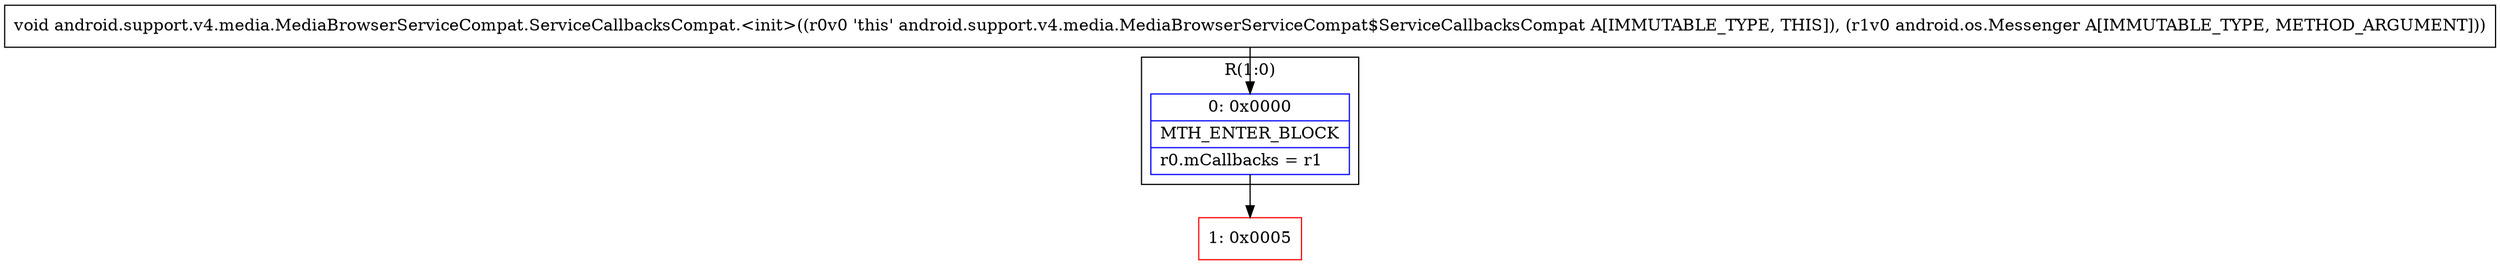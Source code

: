 digraph "CFG forandroid.support.v4.media.MediaBrowserServiceCompat.ServiceCallbacksCompat.\<init\>(Landroid\/os\/Messenger;)V" {
subgraph cluster_Region_1964239015 {
label = "R(1:0)";
node [shape=record,color=blue];
Node_0 [shape=record,label="{0\:\ 0x0000|MTH_ENTER_BLOCK\l|r0.mCallbacks = r1\l}"];
}
Node_1 [shape=record,color=red,label="{1\:\ 0x0005}"];
MethodNode[shape=record,label="{void android.support.v4.media.MediaBrowserServiceCompat.ServiceCallbacksCompat.\<init\>((r0v0 'this' android.support.v4.media.MediaBrowserServiceCompat$ServiceCallbacksCompat A[IMMUTABLE_TYPE, THIS]), (r1v0 android.os.Messenger A[IMMUTABLE_TYPE, METHOD_ARGUMENT])) }"];
MethodNode -> Node_0;
Node_0 -> Node_1;
}


